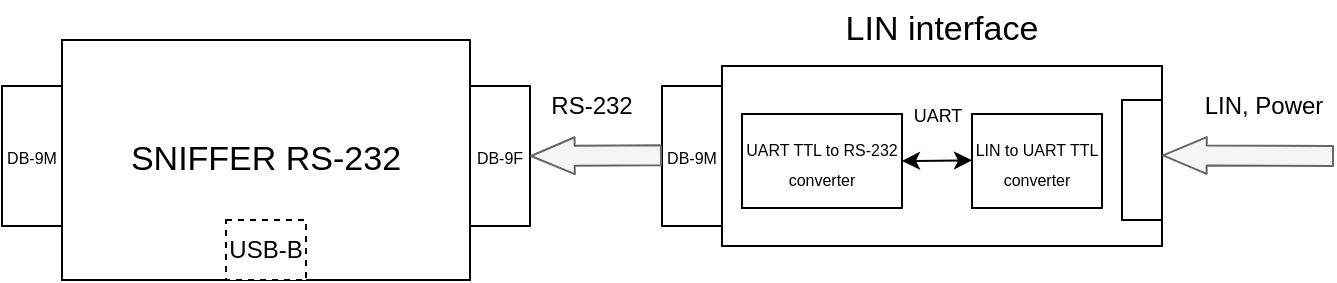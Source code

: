 <mxfile version="14.5.1" type="device"><diagram id="C6rxWyxuDuguQe8ppjxL" name="Страница 1"><mxGraphModel dx="905" dy="672" grid="1" gridSize="10" guides="1" tooltips="1" connect="1" arrows="1" fold="1" page="1" pageScale="1" pageWidth="827" pageHeight="1169" math="0" shadow="0"><root><mxCell id="0"/><mxCell id="1" parent="0"/><mxCell id="jLgP-jOReoRa66FRhvLb-1" value="&lt;font style=&quot;font-size: 17px&quot;&gt;SNIFFER RS-232&lt;/font&gt;" style="rounded=0;whiteSpace=wrap;html=1;sketch=0;" vertex="1" parent="1"><mxGeometry x="124" y="110" width="204" height="120" as="geometry"/></mxCell><mxCell id="jLgP-jOReoRa66FRhvLb-3" value="&lt;font style=&quot;font-size: 8px&quot;&gt;DB-9F&lt;/font&gt;" style="rounded=0;whiteSpace=wrap;html=1;direction=south;glass=0;shadow=0;sketch=0;" vertex="1" parent="1"><mxGeometry x="328" y="133" width="30" height="70" as="geometry"/></mxCell><mxCell id="jLgP-jOReoRa66FRhvLb-4" value="USB-B" style="rounded=0;whiteSpace=wrap;html=1;shadow=0;glass=0;sketch=0;dashed=1;" vertex="1" parent="1"><mxGeometry x="206" y="200" width="40" height="30" as="geometry"/></mxCell><mxCell id="jLgP-jOReoRa66FRhvLb-5" value="&lt;font style=&quot;font-size: 8px&quot;&gt;DB-9M&lt;/font&gt;" style="rounded=0;whiteSpace=wrap;html=1;direction=south;glass=0;shadow=0;sketch=0;" vertex="1" parent="1"><mxGeometry x="94" y="133" width="30" height="70" as="geometry"/></mxCell><mxCell id="jLgP-jOReoRa66FRhvLb-6" value="" style="rounded=0;whiteSpace=wrap;html=1;sketch=0;" vertex="1" parent="1"><mxGeometry x="454" y="123" width="220" height="90" as="geometry"/></mxCell><mxCell id="jLgP-jOReoRa66FRhvLb-7" value="&lt;font style=&quot;font-size: 8px&quot;&gt;DB-9M&lt;/font&gt;" style="rounded=0;whiteSpace=wrap;html=1;direction=south;glass=0;shadow=0;sketch=0;" vertex="1" parent="1"><mxGeometry x="424" y="133" width="30" height="70" as="geometry"/></mxCell><mxCell id="jLgP-jOReoRa66FRhvLb-8" value="" style="rounded=0;whiteSpace=wrap;html=1;shadow=0;glass=0;sketch=0;" vertex="1" parent="1"><mxGeometry x="654" y="140" width="20" height="60" as="geometry"/></mxCell><mxCell id="jLgP-jOReoRa66FRhvLb-9" value="&lt;font style=&quot;font-size: 8px&quot;&gt;UART TTL to RS-232&lt;br&gt;converter&lt;br&gt;&lt;/font&gt;" style="rounded=0;whiteSpace=wrap;html=1;shadow=0;glass=0;sketch=0;" vertex="1" parent="1"><mxGeometry x="464" y="147" width="80" height="47" as="geometry"/></mxCell><mxCell id="jLgP-jOReoRa66FRhvLb-11" value="&lt;font style=&quot;font-size: 8px&quot;&gt;LIN to UART TTL&lt;br&gt;converter&lt;br&gt;&lt;/font&gt;" style="rounded=0;whiteSpace=wrap;html=1;shadow=0;glass=0;sketch=0;" vertex="1" parent="1"><mxGeometry x="579" y="147" width="65" height="47" as="geometry"/></mxCell><mxCell id="jLgP-jOReoRa66FRhvLb-12" value="" style="shape=flexArrow;endArrow=none;startArrow=classic;html=1;fillColor=#f5f5f5;strokeColor=#666666;endWidth=7.429;endSize=6.949;startWidth=7.429;startSize=6.949;exitX=0.5;exitY=0;exitDx=0;exitDy=0;endFill=0;" edge="1" parent="1" source="jLgP-jOReoRa66FRhvLb-3"><mxGeometry width="50" height="50" relative="1" as="geometry"><mxPoint x="364" y="167.58" as="sourcePoint"/><mxPoint x="424" y="167.58" as="targetPoint"/></mxGeometry></mxCell><mxCell id="jLgP-jOReoRa66FRhvLb-13" value="RS-232" style="text;html=1;strokeColor=none;fillColor=none;align=center;verticalAlign=middle;whiteSpace=wrap;rounded=0;shadow=0;glass=0;sketch=0;" vertex="1" parent="1"><mxGeometry x="364" y="133" width="50" height="20" as="geometry"/></mxCell><mxCell id="jLgP-jOReoRa66FRhvLb-14" value="" style="endArrow=classic;startArrow=classic;html=1;fillColor=#ffffff;exitX=1;exitY=0.5;exitDx=0;exitDy=0;" edge="1" parent="1" source="jLgP-jOReoRa66FRhvLb-9"><mxGeometry width="50" height="50" relative="1" as="geometry"><mxPoint x="549" y="169.83" as="sourcePoint"/><mxPoint x="579" y="170.17" as="targetPoint"/></mxGeometry></mxCell><mxCell id="jLgP-jOReoRa66FRhvLb-15" value="&lt;font style=&quot;font-size: 9px&quot;&gt;UART&lt;/font&gt;" style="text;html=1;strokeColor=none;fillColor=none;align=center;verticalAlign=middle;whiteSpace=wrap;rounded=0;shadow=0;glass=0;sketch=0;" vertex="1" parent="1"><mxGeometry x="537" y="137" width="50" height="20" as="geometry"/></mxCell><mxCell id="jLgP-jOReoRa66FRhvLb-17" value="" style="shape=flexArrow;endArrow=none;startArrow=classic;html=1;fillColor=#f5f5f5;strokeColor=#666666;endWidth=7.429;endSize=6.949;startWidth=7.429;startSize=6.949;endFill=0;" edge="1" parent="1"><mxGeometry width="50" height="50" relative="1" as="geometry"><mxPoint x="674" y="167.66" as="sourcePoint"/><mxPoint x="760" y="168" as="targetPoint"/></mxGeometry></mxCell><mxCell id="jLgP-jOReoRa66FRhvLb-18" value="LIN, Power" style="text;html=1;strokeColor=none;fillColor=none;align=center;verticalAlign=middle;whiteSpace=wrap;rounded=0;shadow=0;glass=0;sketch=0;" vertex="1" parent="1"><mxGeometry x="690" y="133" width="70" height="20" as="geometry"/></mxCell><mxCell id="jLgP-jOReoRa66FRhvLb-19" value="&lt;font style=&quot;font-size: 17px&quot;&gt;LIN interface&lt;/font&gt;" style="text;html=1;strokeColor=none;fillColor=none;align=center;verticalAlign=middle;whiteSpace=wrap;rounded=0;shadow=0;glass=0;sketch=0;" vertex="1" parent="1"><mxGeometry x="484" y="90" width="160" height="30" as="geometry"/></mxCell></root></mxGraphModel></diagram></mxfile>
